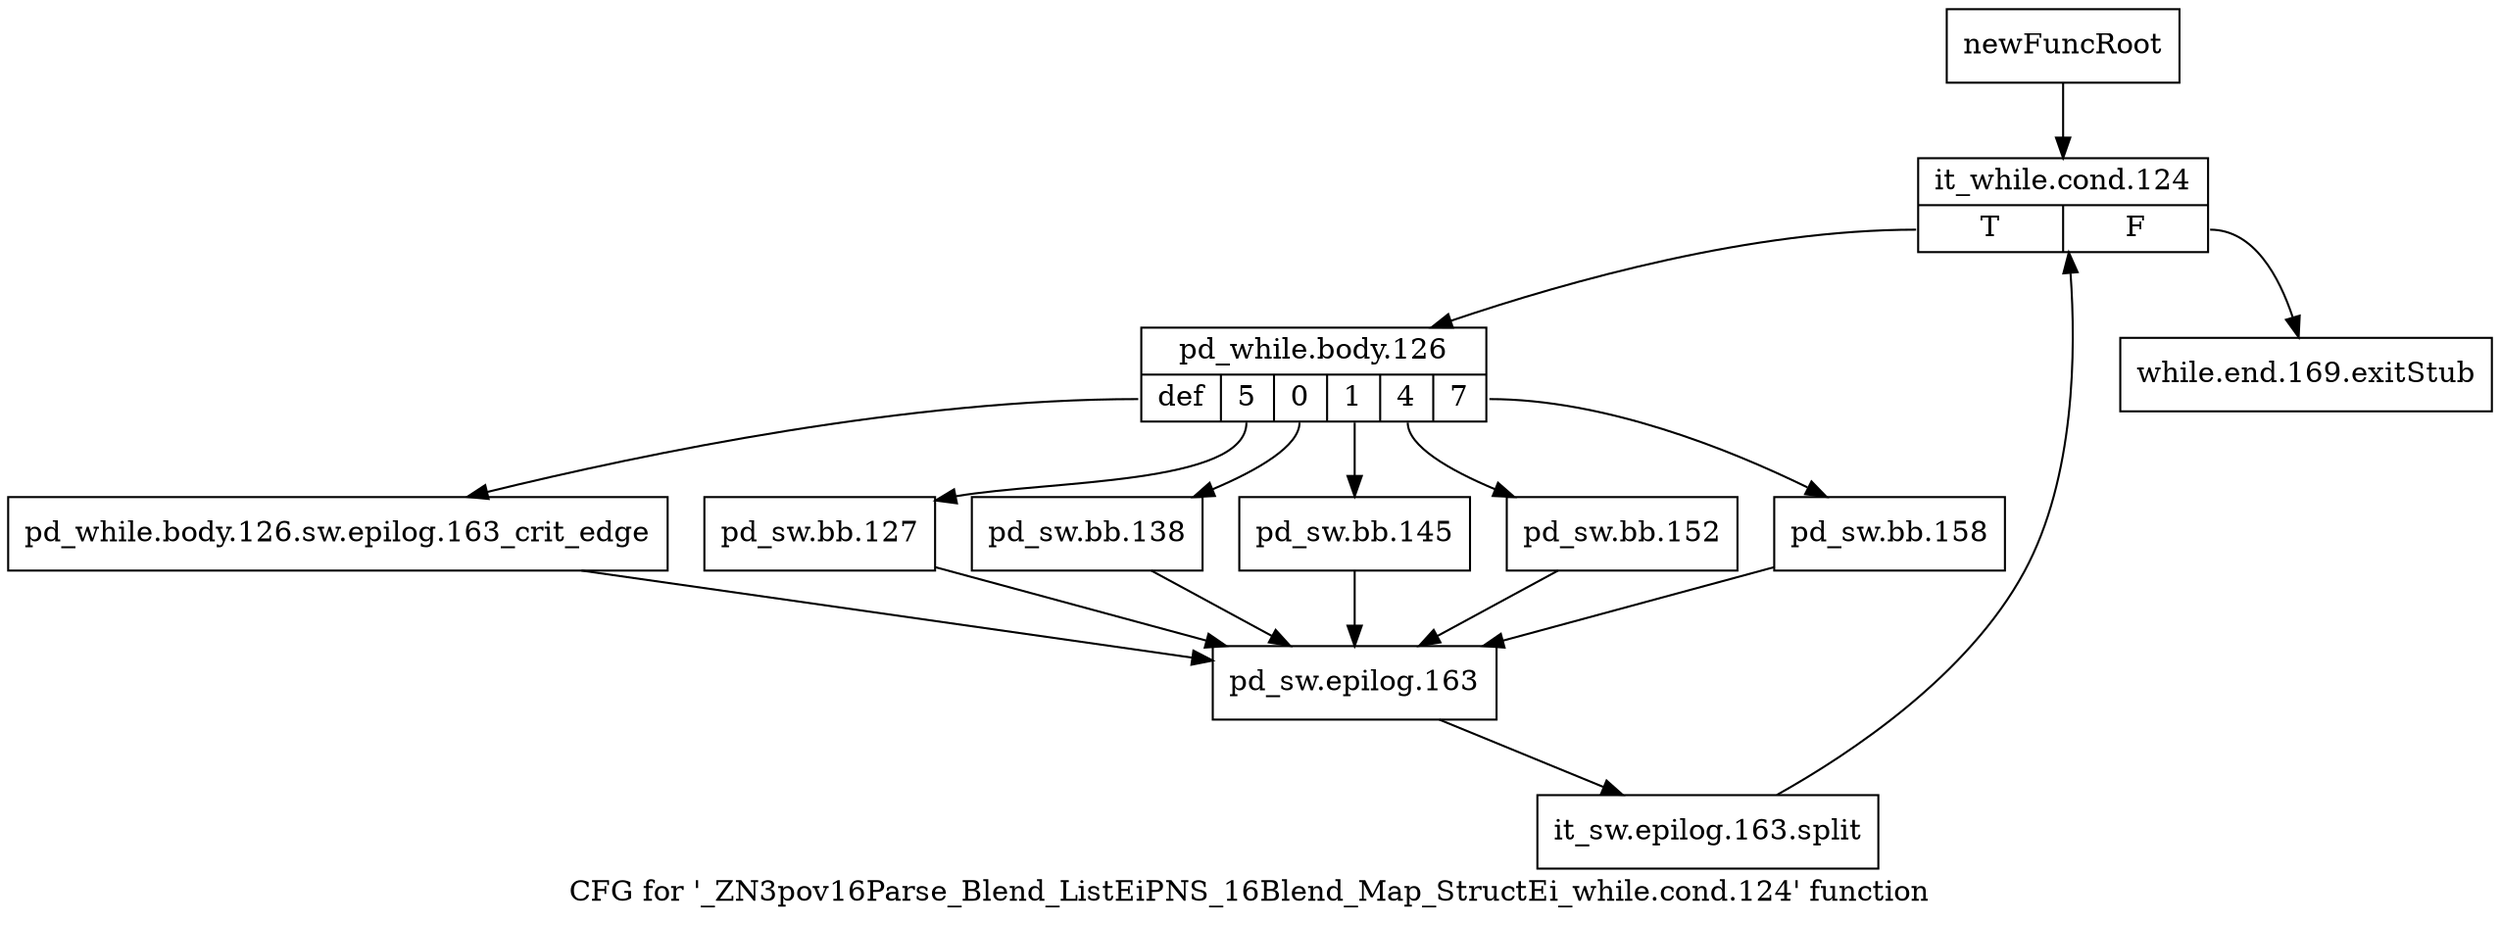 digraph "CFG for '_ZN3pov16Parse_Blend_ListEiPNS_16Blend_Map_StructEi_while.cond.124' function" {
	label="CFG for '_ZN3pov16Parse_Blend_ListEiPNS_16Blend_Map_StructEi_while.cond.124' function";

	Node0x23b69d0 [shape=record,label="{newFuncRoot}"];
	Node0x23b69d0 -> Node0x23b6a70;
	Node0x23b6a20 [shape=record,label="{while.end.169.exitStub}"];
	Node0x23b6a70 [shape=record,label="{it_while.cond.124|{<s0>T|<s1>F}}"];
	Node0x23b6a70:s0 -> Node0x23b6ac0;
	Node0x23b6a70:s1 -> Node0x23b6a20;
	Node0x23b6ac0 [shape=record,label="{pd_while.body.126|{<s0>def|<s1>5|<s2>0|<s3>1|<s4>4|<s5>7}}"];
	Node0x23b6ac0:s0 -> Node0x23b6ca0;
	Node0x23b6ac0:s1 -> Node0x23b6c50;
	Node0x23b6ac0:s2 -> Node0x23b6c00;
	Node0x23b6ac0:s3 -> Node0x23b6bb0;
	Node0x23b6ac0:s4 -> Node0x23b6b60;
	Node0x23b6ac0:s5 -> Node0x23b6b10;
	Node0x23b6b10 [shape=record,label="{pd_sw.bb.158}"];
	Node0x23b6b10 -> Node0x23b6cf0;
	Node0x23b6b60 [shape=record,label="{pd_sw.bb.152}"];
	Node0x23b6b60 -> Node0x23b6cf0;
	Node0x23b6bb0 [shape=record,label="{pd_sw.bb.145}"];
	Node0x23b6bb0 -> Node0x23b6cf0;
	Node0x23b6c00 [shape=record,label="{pd_sw.bb.138}"];
	Node0x23b6c00 -> Node0x23b6cf0;
	Node0x23b6c50 [shape=record,label="{pd_sw.bb.127}"];
	Node0x23b6c50 -> Node0x23b6cf0;
	Node0x23b6ca0 [shape=record,label="{pd_while.body.126.sw.epilog.163_crit_edge}"];
	Node0x23b6ca0 -> Node0x23b6cf0;
	Node0x23b6cf0 [shape=record,label="{pd_sw.epilog.163}"];
	Node0x23b6cf0 -> Node0x36ac590;
	Node0x36ac590 [shape=record,label="{it_sw.epilog.163.split}"];
	Node0x36ac590 -> Node0x23b6a70;
}
